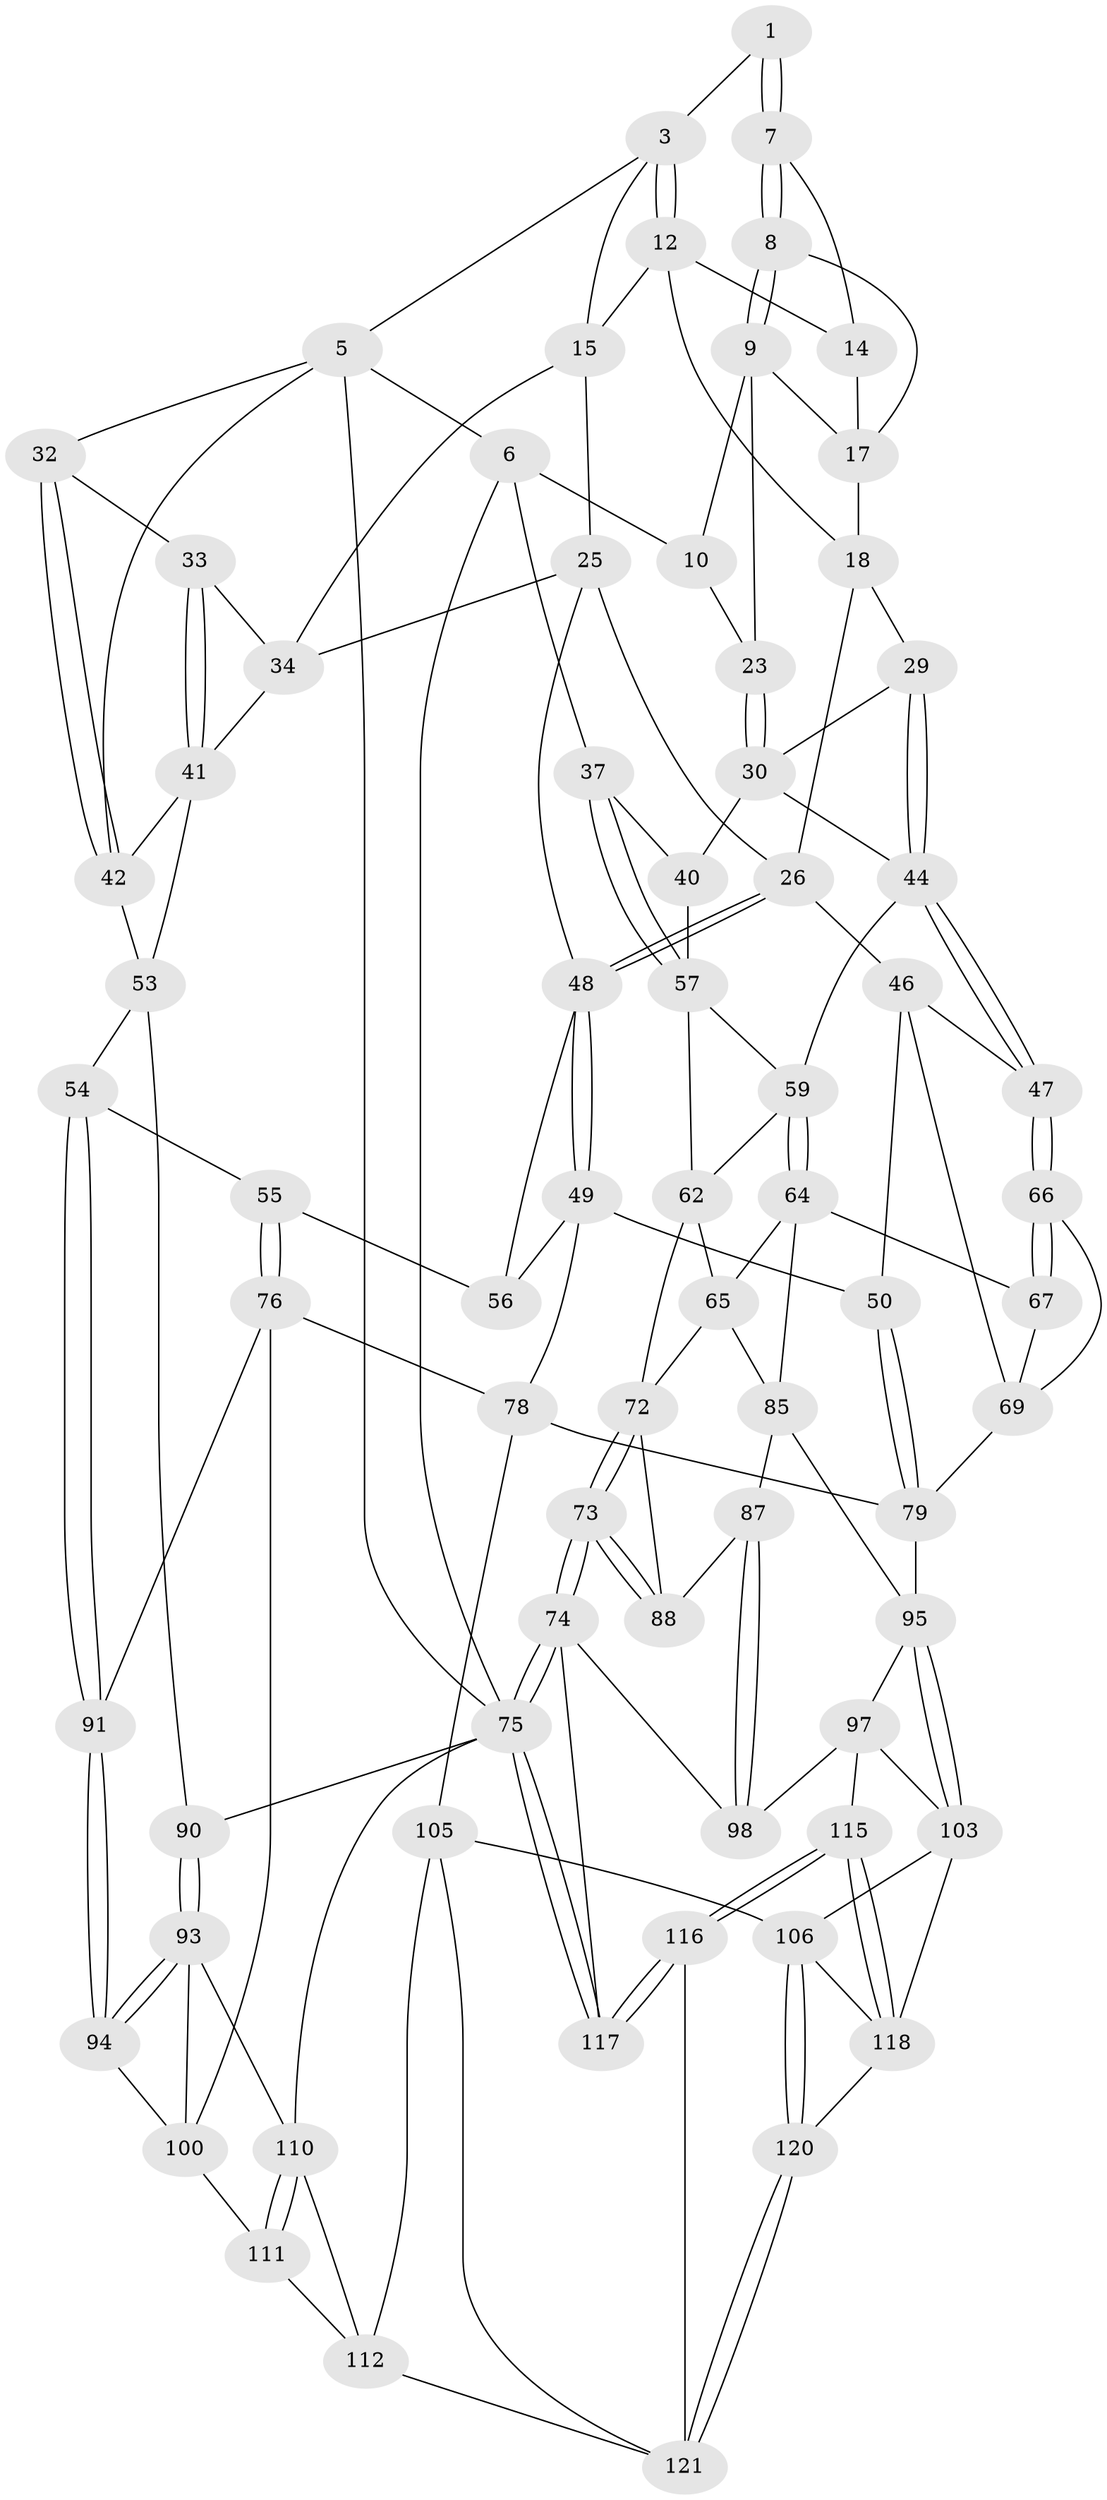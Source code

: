 // original degree distribution, {3: 0.024390243902439025, 4: 0.25203252032520324, 6: 0.24390243902439024, 5: 0.4796747967479675}
// Generated by graph-tools (version 1.1) at 2025/42/03/06/25 10:42:29]
// undirected, 73 vertices, 166 edges
graph export_dot {
graph [start="1"]
  node [color=gray90,style=filled];
  1 [pos="+0.22274028491658449+0",super="+2"];
  3 [pos="+0.47153955757699956+0",super="+4"];
  5 [pos="+1+0",super="+31"];
  6 [pos="+0.15163278157487708+0",super="+21"];
  7 [pos="+0.14501670680598708+0.13257534649526428",super="+11"];
  8 [pos="+0.12665129309374282+0.14814891647242354"];
  9 [pos="+0.12454600391844271+0.14912030501069565",super="+20"];
  10 [pos="+0.05524235579190277+0.13027546354216255",super="+22"];
  12 [pos="+0.4922953452819621+0.173633662723069",super="+13"];
  14 [pos="+0.30934720439885965+0.10763405473041959"];
  15 [pos="+0.6877745293682254+0.2302095274472093",super="+16"];
  17 [pos="+0.26492825473354165+0.16768353363341204",super="+19"];
  18 [pos="+0.34818666543767945+0.2819800152094295",super="+28"];
  23 [pos="+0.1537531264166683+0.34410596687030787",super="+24"];
  25 [pos="+0.6360263064554517+0.26819687395363156",super="+36"];
  26 [pos="+0.499927628784211+0.40835085041487906",super="+27"];
  29 [pos="+0.35144415334216295+0.3838381240793049"];
  30 [pos="+0.175313441360711+0.3793373578585243",super="+39"];
  32 [pos="+0.937163565362987+0.3104044442210769"];
  33 [pos="+0.9159066958589241+0.3095828974392276"];
  34 [pos="+0.7999537947060456+0.28014303390920564",super="+35"];
  37 [pos="+0+0.24036071865474007",super="+38"];
  40 [pos="+0.01401498604299965+0.4913519906192663"];
  41 [pos="+0.7990258672166146+0.48534953801973546",super="+43"];
  42 [pos="+0.9026264585342828+0.5114719225440231",super="+61"];
  44 [pos="+0.2510333547905987+0.5325046156948362",super="+45"];
  46 [pos="+0.3870848729261787+0.5264894764807743",super="+51"];
  47 [pos="+0.2599141219597823+0.5420036897896847"];
  48 [pos="+0.5231263888042585+0.4844474393983487",super="+52"];
  49 [pos="+0.49476803952639015+0.5909944535928385",super="+70"];
  50 [pos="+0.4839249559944498+0.5957944244250282"];
  53 [pos="+0.8671159575978237+0.6353069538105357",super="+71"];
  54 [pos="+0.8251188039352806+0.6543109374728711"];
  55 [pos="+0.6838085002018175+0.5719568199992755"];
  56 [pos="+0.67787039719944+0.5616977284038884"];
  57 [pos="+0+0.577518292454646",super="+58"];
  59 [pos="+0.15180484629033555+0.5785700469818802",super="+60"];
  62 [pos="+0.06580650596377409+0.5892415360821502",super="+63"];
  64 [pos="+0.1491138687417046+0.6053891616463212",super="+68"];
  65 [pos="+0.12425880835522052+0.6446411733993095",super="+83"];
  66 [pos="+0.2814324697978166+0.6067189432624274"];
  67 [pos="+0.26146118858329015+0.6783893041687041"];
  69 [pos="+0.4111822395187967+0.6136505395682029",super="+81"];
  72 [pos="+0+0.5904156325771553",super="+84"];
  73 [pos="+0+0.6360692188547565"];
  74 [pos="+0+0.7438778297497616",super="+109"];
  75 [pos="+0+1",super="+89"];
  76 [pos="+0.6756949434140782+0.7287027732230219",super="+77"];
  78 [pos="+0.6101589635384088+0.7797436773413496",super="+82"];
  79 [pos="+0.48696122296357686+0.7834649454069358",super="+80"];
  85 [pos="+0.2542231930127917+0.6890778844566297",super="+86"];
  87 [pos="+0.11556435396029491+0.7813783317346498"];
  88 [pos="+0.03758675596069957+0.7300835004731376"];
  90 [pos="+1+0.882616908549059"];
  91 [pos="+0.8100254536648102+0.6763436593932666",super="+92"];
  93 [pos="+0.8958514776328421+0.8276323388047138",super="+102"];
  94 [pos="+0.8109566609671413+0.7638659716828798",super="+99"];
  95 [pos="+0.35562287130839504+0.798841104346773",super="+96"];
  97 [pos="+0.20059661564756678+0.8445840932761745",super="+104"];
  98 [pos="+0.12809395606802496+0.828964962248789"];
  100 [pos="+0.7454371191485692+0.8132400892298581",super="+101"];
  103 [pos="+0.34500793211120095+0.8652068511969063",super="+108"];
  105 [pos="+0.5163366923714856+0.8591155365292894",super="+113"];
  106 [pos="+0.43790192330380523+0.9087020984568444",super="+107"];
  110 [pos="+0.7765360515720909+0.9752924321680728",super="+114"];
  111 [pos="+0.684002881621043+0.8992841281582487"];
  112 [pos="+0.6073474964559377+0.9770402117184643",super="+122"];
  115 [pos="+0.2535744105543271+1"];
  116 [pos="+0.18447902309657874+1"];
  117 [pos="+0+1"];
  118 [pos="+0.2608526177905753+1",super="+119"];
  120 [pos="+0.46380917319534+1"];
  121 [pos="+0.4834822846313569+1",super="+123"];
  1 -- 7 [weight=2];
  1 -- 7;
  1 -- 3;
  3 -- 12;
  3 -- 12;
  3 -- 5;
  3 -- 15;
  5 -- 6;
  5 -- 75;
  5 -- 32;
  5 -- 42;
  6 -- 10 [weight=2];
  6 -- 75;
  6 -- 37;
  7 -- 8;
  7 -- 8;
  7 -- 14;
  8 -- 9;
  8 -- 9;
  8 -- 17;
  9 -- 10;
  9 -- 17;
  9 -- 23;
  10 -- 23;
  12 -- 18;
  12 -- 14;
  12 -- 15;
  14 -- 17;
  15 -- 34;
  15 -- 25;
  17 -- 18;
  18 -- 29;
  18 -- 26;
  23 -- 30;
  23 -- 30;
  25 -- 26;
  25 -- 48;
  25 -- 34;
  26 -- 48;
  26 -- 48;
  26 -- 46;
  29 -- 30;
  29 -- 44;
  29 -- 44;
  30 -- 40;
  30 -- 44;
  32 -- 33;
  32 -- 42;
  32 -- 42;
  33 -- 34;
  33 -- 41;
  33 -- 41;
  34 -- 41;
  37 -- 57;
  37 -- 57;
  37 -- 40;
  40 -- 57;
  41 -- 42;
  41 -- 53;
  42 -- 53;
  44 -- 47;
  44 -- 47;
  44 -- 59;
  46 -- 47;
  46 -- 50;
  46 -- 69;
  47 -- 66;
  47 -- 66;
  48 -- 49;
  48 -- 49;
  48 -- 56;
  49 -- 50;
  49 -- 56;
  49 -- 78;
  50 -- 79;
  50 -- 79;
  53 -- 54;
  53 -- 90;
  54 -- 55;
  54 -- 91;
  54 -- 91;
  55 -- 56;
  55 -- 76;
  55 -- 76;
  57 -- 59;
  57 -- 62;
  59 -- 64;
  59 -- 64;
  59 -- 62;
  62 -- 65;
  62 -- 72;
  64 -- 65;
  64 -- 67;
  64 -- 85;
  65 -- 85;
  65 -- 72;
  66 -- 67;
  66 -- 67;
  66 -- 69;
  67 -- 69;
  69 -- 79;
  72 -- 73;
  72 -- 73;
  72 -- 88;
  73 -- 74;
  73 -- 74;
  73 -- 88;
  73 -- 88;
  74 -- 75;
  74 -- 75;
  74 -- 117;
  74 -- 98;
  75 -- 117;
  75 -- 117;
  75 -- 90;
  75 -- 110;
  76 -- 91;
  76 -- 100;
  76 -- 78;
  78 -- 105;
  78 -- 79;
  79 -- 95;
  85 -- 95;
  85 -- 87;
  87 -- 88;
  87 -- 98;
  87 -- 98;
  90 -- 93;
  90 -- 93;
  91 -- 94 [weight=2];
  91 -- 94;
  93 -- 94;
  93 -- 94;
  93 -- 100;
  93 -- 110;
  94 -- 100;
  95 -- 103;
  95 -- 103;
  95 -- 97;
  97 -- 98;
  97 -- 115;
  97 -- 103;
  100 -- 111;
  103 -- 106;
  103 -- 118;
  105 -- 106;
  105 -- 112;
  105 -- 121;
  106 -- 120;
  106 -- 120;
  106 -- 118;
  110 -- 111;
  110 -- 111;
  110 -- 112;
  111 -- 112;
  112 -- 121;
  115 -- 116;
  115 -- 116;
  115 -- 118;
  115 -- 118;
  116 -- 117;
  116 -- 117;
  116 -- 121;
  118 -- 120;
  120 -- 121;
  120 -- 121;
}

